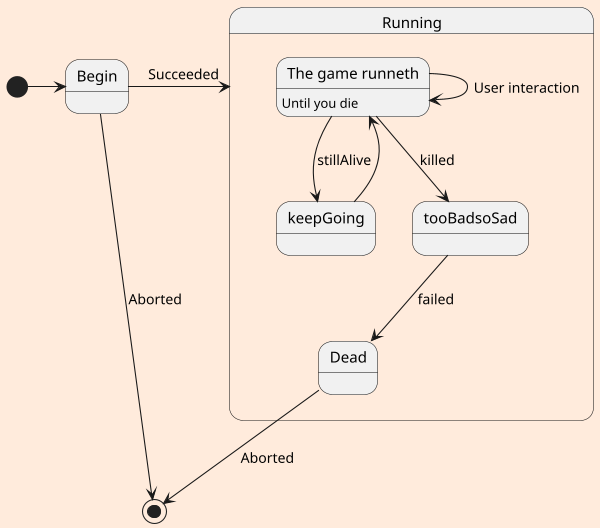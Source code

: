 @startuml
scale 600 width
skinparam backgroundColor #FFEBDC
[*] -> Begin
Begin -right-> Running : Succeeded
Begin --> [*] : Aborted
state Running {
  state "The game runneth" as long1
  long1 : Until you die
  long1 --> long1 : User interaction
  long1 --> keepGoing : stillAlive
  keepGoing --> long1
  long1 --> tooBadsoSad : killed
  tooBadsoSad --> Dead : failed
}
Dead --> [*] : Aborted
@enduml